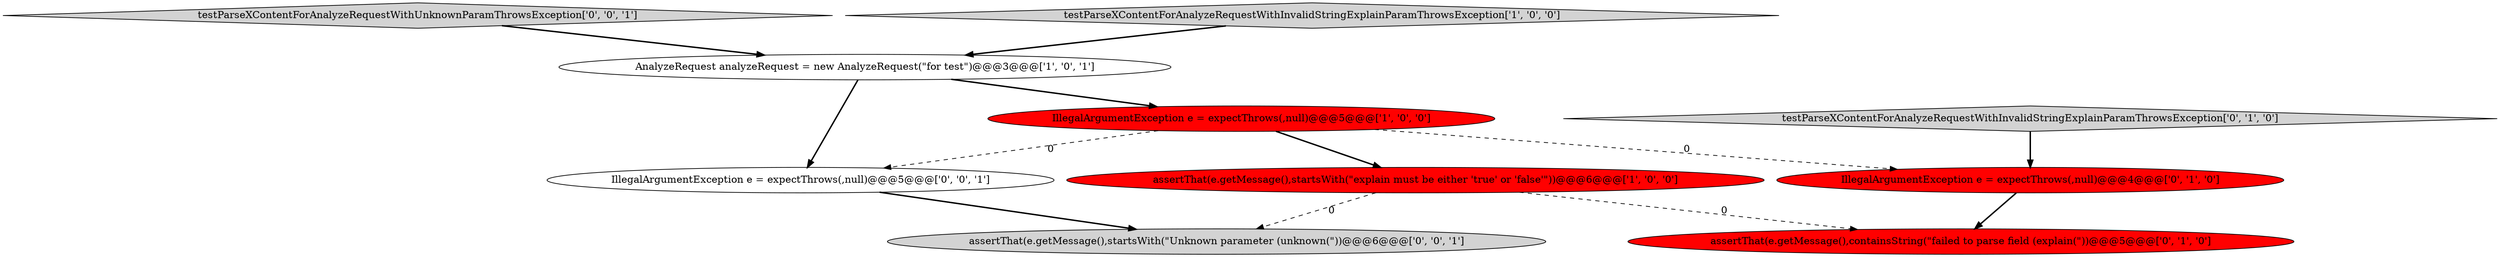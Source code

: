 digraph {
9 [style = filled, label = "IllegalArgumentException e = expectThrows(,null)@@@5@@@['0', '0', '1']", fillcolor = white, shape = ellipse image = "AAA0AAABBB3BBB"];
7 [style = filled, label = "testParseXContentForAnalyzeRequestWithUnknownParamThrowsException['0', '0', '1']", fillcolor = lightgray, shape = diamond image = "AAA0AAABBB3BBB"];
0 [style = filled, label = "IllegalArgumentException e = expectThrows(,null)@@@5@@@['1', '0', '0']", fillcolor = red, shape = ellipse image = "AAA1AAABBB1BBB"];
4 [style = filled, label = "IllegalArgumentException e = expectThrows(,null)@@@4@@@['0', '1', '0']", fillcolor = red, shape = ellipse image = "AAA1AAABBB2BBB"];
3 [style = filled, label = "AnalyzeRequest analyzeRequest = new AnalyzeRequest(\"for test\")@@@3@@@['1', '0', '1']", fillcolor = white, shape = ellipse image = "AAA0AAABBB1BBB"];
6 [style = filled, label = "testParseXContentForAnalyzeRequestWithInvalidStringExplainParamThrowsException['0', '1', '0']", fillcolor = lightgray, shape = diamond image = "AAA0AAABBB2BBB"];
2 [style = filled, label = "testParseXContentForAnalyzeRequestWithInvalidStringExplainParamThrowsException['1', '0', '0']", fillcolor = lightgray, shape = diamond image = "AAA0AAABBB1BBB"];
8 [style = filled, label = "assertThat(e.getMessage(),startsWith(\"Unknown parameter (unknown(\"))@@@6@@@['0', '0', '1']", fillcolor = lightgray, shape = ellipse image = "AAA0AAABBB3BBB"];
5 [style = filled, label = "assertThat(e.getMessage(),containsString(\"failed to parse field (explain(\"))@@@5@@@['0', '1', '0']", fillcolor = red, shape = ellipse image = "AAA1AAABBB2BBB"];
1 [style = filled, label = "assertThat(e.getMessage(),startsWith(\"explain must be either 'true' or 'false'\"))@@@6@@@['1', '0', '0']", fillcolor = red, shape = ellipse image = "AAA1AAABBB1BBB"];
3->9 [style = bold, label=""];
6->4 [style = bold, label=""];
1->8 [style = dashed, label="0"];
0->4 [style = dashed, label="0"];
1->5 [style = dashed, label="0"];
0->9 [style = dashed, label="0"];
9->8 [style = bold, label=""];
4->5 [style = bold, label=""];
0->1 [style = bold, label=""];
7->3 [style = bold, label=""];
3->0 [style = bold, label=""];
2->3 [style = bold, label=""];
}

